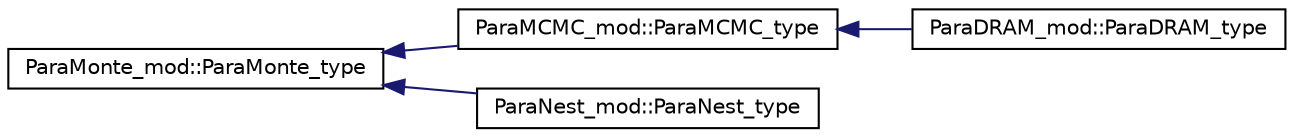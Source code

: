 digraph "Graphical Class Hierarchy"
{
 // LATEX_PDF_SIZE
  edge [fontname="Helvetica",fontsize="10",labelfontname="Helvetica",labelfontsize="10"];
  node [fontname="Helvetica",fontsize="10",shape=record];
  rankdir="LR";
  Node0 [label="ParaMonte_mod::ParaMonte_type",height=0.2,width=0.4,color="black", fillcolor="white", style="filled",URL="$structParaMonte__mod_1_1ParaMonte__type.html",tooltip="The ParaMonte_type sampler base class."];
  Node0 -> Node1 [dir="back",color="midnightblue",fontsize="10",style="solid",fontname="Helvetica"];
  Node1 [label="ParaMCMC_mod::ParaMCMC_type",height=0.2,width=0.4,color="black", fillcolor="white", style="filled",URL="$structParaMCMC__mod_1_1ParaMCMC__type.html",tooltip="The ParaMCMC_type class."];
  Node1 -> Node2 [dir="back",color="midnightblue",fontsize="10",style="solid",fontname="Helvetica"];
  Node2 [label="ParaDRAM_mod::ParaDRAM_type",height=0.2,width=0.4,color="black", fillcolor="white", style="filled",URL="$structParaDRAM__mod_1_1ParaDRAM__type.html",tooltip="This is the ParaDRAM_type class."];
  Node0 -> Node3 [dir="back",color="midnightblue",fontsize="10",style="solid",fontname="Helvetica"];
  Node3 [label="ParaNest_mod::ParaNest_type",height=0.2,width=0.4,color="black", fillcolor="white", style="filled",URL="$structParaNest__mod_1_1ParaNest__type.html",tooltip="The ParaNest_type class."];
}
